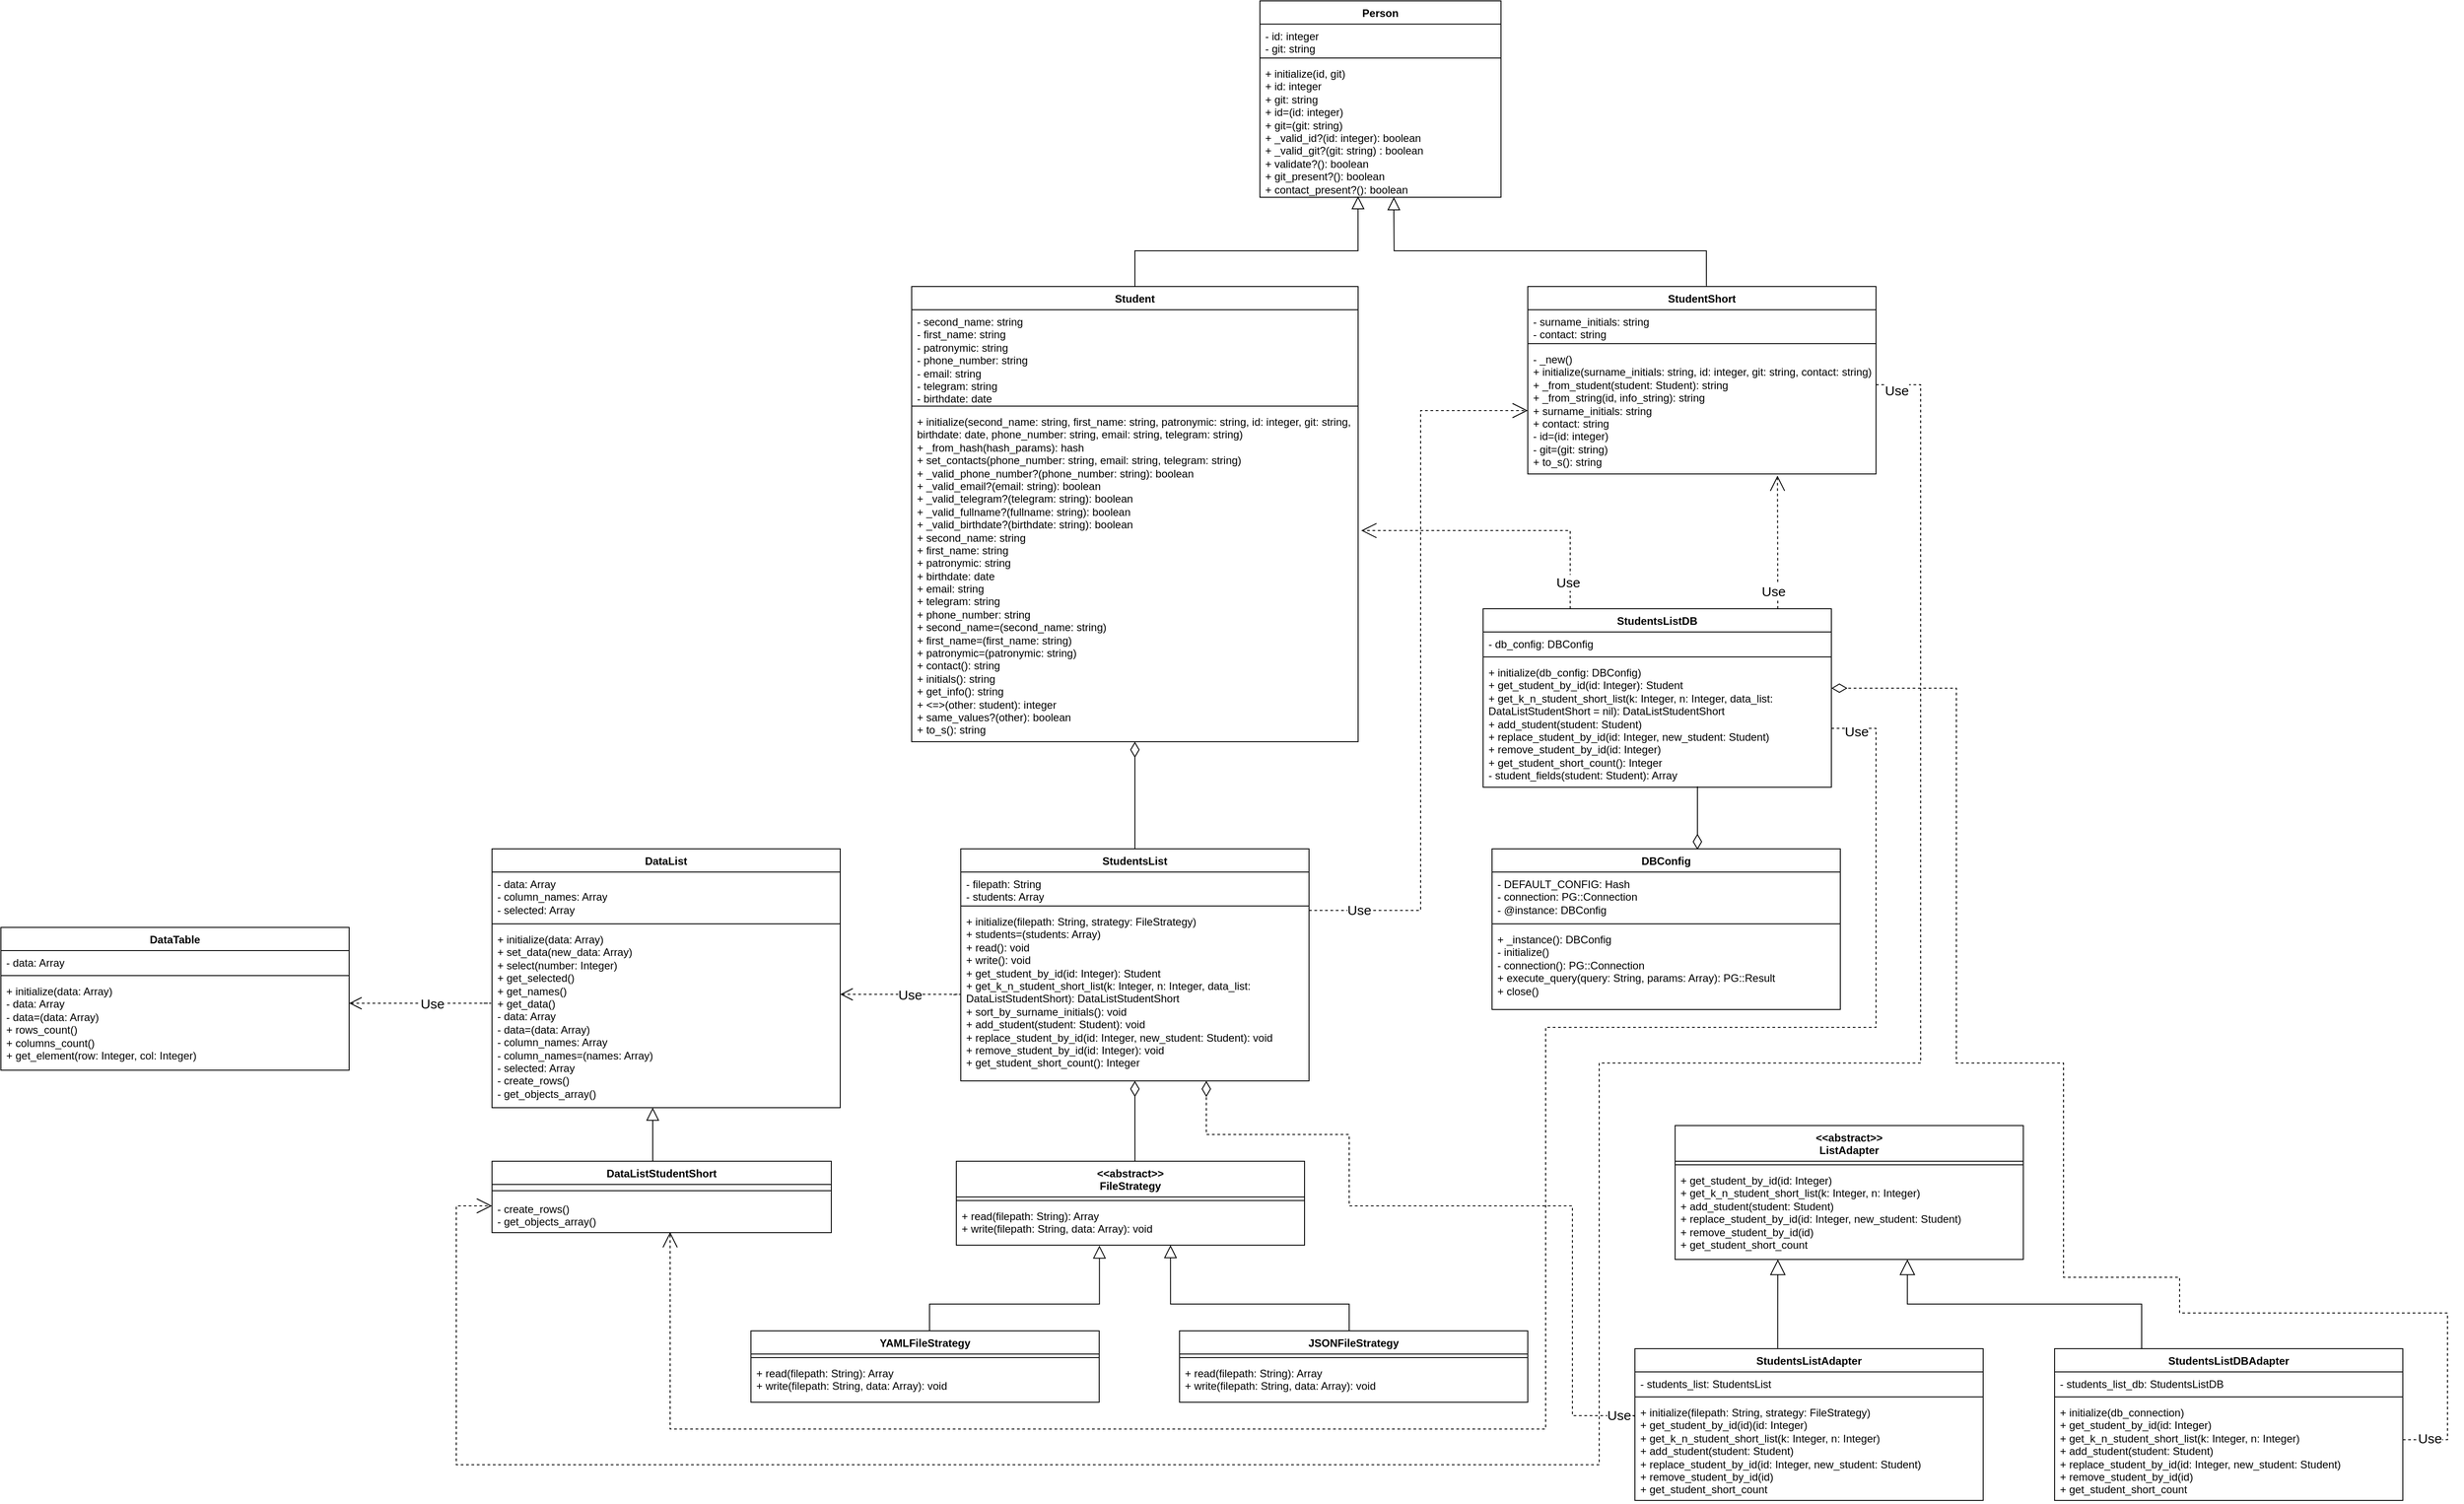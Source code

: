 <mxfile version="25.0.3">
  <diagram id="C5RBs43oDa-KdzZeNtuy" name="Page-1">
    <mxGraphModel dx="2835" dy="665" grid="1" gridSize="10" guides="1" tooltips="1" connect="1" arrows="1" fold="1" page="0" pageScale="1" pageWidth="827" pageHeight="1169" math="0" shadow="0">
      <root>
        <mxCell id="WIyWlLk6GJQsqaUBKTNV-0" />
        <mxCell id="WIyWlLk6GJQsqaUBKTNV-1" parent="WIyWlLk6GJQsqaUBKTNV-0" />
        <mxCell id="UYy0IO8UZ3iBlPB8nkJJ-14" value="Person" style="swimlane;fontStyle=1;align=center;verticalAlign=top;childLayout=stackLayout;horizontal=1;startSize=26;horizontalStack=0;resizeParent=1;resizeParentMax=0;resizeLast=0;collapsible=1;marginBottom=0;whiteSpace=wrap;html=1;" parent="WIyWlLk6GJQsqaUBKTNV-1" vertex="1">
          <mxGeometry x="-60" y="210" width="270" height="220" as="geometry" />
        </mxCell>
        <mxCell id="UYy0IO8UZ3iBlPB8nkJJ-15" value="- id: integer&lt;div&gt;- git: string&lt;/div&gt;" style="text;strokeColor=none;fillColor=none;align=left;verticalAlign=top;spacingLeft=4;spacingRight=4;overflow=hidden;rotatable=0;points=[[0,0.5],[1,0.5]];portConstraint=eastwest;whiteSpace=wrap;html=1;" parent="UYy0IO8UZ3iBlPB8nkJJ-14" vertex="1">
          <mxGeometry y="26" width="270" height="34" as="geometry" />
        </mxCell>
        <mxCell id="UYy0IO8UZ3iBlPB8nkJJ-16" value="" style="line;strokeWidth=1;fillColor=none;align=left;verticalAlign=middle;spacingTop=-1;spacingLeft=3;spacingRight=3;rotatable=0;labelPosition=right;points=[];portConstraint=eastwest;strokeColor=inherit;" parent="UYy0IO8UZ3iBlPB8nkJJ-14" vertex="1">
          <mxGeometry y="60" width="270" height="8" as="geometry" />
        </mxCell>
        <mxCell id="UYy0IO8UZ3iBlPB8nkJJ-17" value="+ initialize(id, git)&lt;br&gt;+ id: integer&lt;br&gt;+ git: string&lt;br&gt;&lt;div&gt;+ id=(id: integer)&lt;/div&gt;&lt;div&gt;+ git=(git: string)&lt;/div&gt;&lt;div&gt;+ _valid_id?(id: integer): boolean&lt;/div&gt;&lt;div&gt;+ _valid_git?(git: string) : boolean&lt;/div&gt;&lt;div&gt;+ validate?(): boolean&lt;/div&gt;&lt;div&gt;+ git_present?(): boolean&lt;br&gt;+ contact_present?(): boolean&lt;/div&gt;" style="text;strokeColor=none;fillColor=none;align=left;verticalAlign=top;spacingLeft=4;spacingRight=4;overflow=hidden;rotatable=0;points=[[0,0.5],[1,0.5]];portConstraint=eastwest;whiteSpace=wrap;html=1;" parent="UYy0IO8UZ3iBlPB8nkJJ-14" vertex="1">
          <mxGeometry y="68" width="270" height="152" as="geometry" />
        </mxCell>
        <mxCell id="UYy0IO8UZ3iBlPB8nkJJ-18" style="edgeStyle=orthogonalEdgeStyle;rounded=0;orthogonalLoop=1;jettySize=auto;html=1;exitX=0.5;exitY=0;exitDx=0;exitDy=0;endArrow=block;endFill=0;entryX=0.407;entryY=0.993;entryDx=0;entryDy=0;entryPerimeter=0;endSize=12;" parent="WIyWlLk6GJQsqaUBKTNV-1" source="UYy0IO8UZ3iBlPB8nkJJ-19" target="UYy0IO8UZ3iBlPB8nkJJ-17" edge="1">
          <mxGeometry relative="1" as="geometry">
            <mxPoint x="50" y="420" as="targetPoint" />
            <mxPoint x="-200" y="520" as="sourcePoint" />
            <Array as="points">
              <mxPoint x="-200" y="490" />
              <mxPoint x="50" y="490" />
            </Array>
          </mxGeometry>
        </mxCell>
        <mxCell id="UYy0IO8UZ3iBlPB8nkJJ-19" value="Student" style="swimlane;fontStyle=1;align=center;verticalAlign=top;childLayout=stackLayout;horizontal=1;startSize=26;horizontalStack=0;resizeParent=1;resizeParentMax=0;resizeLast=0;collapsible=1;marginBottom=0;whiteSpace=wrap;html=1;" parent="WIyWlLk6GJQsqaUBKTNV-1" vertex="1">
          <mxGeometry x="-450" y="530" width="500" height="510" as="geometry" />
        </mxCell>
        <mxCell id="UYy0IO8UZ3iBlPB8nkJJ-20" value="- second_name: string&lt;div&gt;- first_name: string&lt;br&gt;- patronymic: string&lt;/div&gt;&lt;div&gt;- phone_number: string&lt;/div&gt;&lt;div&gt;- email: string&lt;/div&gt;&lt;div&gt;- telegram: string&lt;/div&gt;&lt;div&gt;- birthdate: date&lt;/div&gt;" style="text;strokeColor=none;fillColor=none;align=left;verticalAlign=top;spacingLeft=4;spacingRight=4;overflow=hidden;rotatable=0;points=[[0,0.5],[1,0.5]];portConstraint=eastwest;whiteSpace=wrap;html=1;" parent="UYy0IO8UZ3iBlPB8nkJJ-19" vertex="1">
          <mxGeometry y="26" width="500" height="104" as="geometry" />
        </mxCell>
        <mxCell id="UYy0IO8UZ3iBlPB8nkJJ-21" value="" style="line;strokeWidth=1;fillColor=none;align=left;verticalAlign=middle;spacingTop=-1;spacingLeft=3;spacingRight=3;rotatable=0;labelPosition=right;points=[];portConstraint=eastwest;strokeColor=inherit;" parent="UYy0IO8UZ3iBlPB8nkJJ-19" vertex="1">
          <mxGeometry y="130" width="500" height="8" as="geometry" />
        </mxCell>
        <mxCell id="UYy0IO8UZ3iBlPB8nkJJ-22" value="+ initialize(second_name: string, first_name: string, patronymic: string, id: integer, git: string, birthdate: date, phone_number: string, email: string, telegram: string)&lt;div&gt;+ _from_hash(hash_params): hash&lt;br&gt;&lt;div&gt;+ set_contacts(phone_number: string, email: string, telegram: string)&lt;br&gt;+ _valid_phone_number?(phone_number: string): boolean&lt;br&gt;+ _valid_email?(email: string): boolean&lt;/div&gt;&lt;div&gt;+ _valid_telegram?(telegram: string): boolean&lt;/div&gt;&lt;div&gt;+ _valid_fullname?(fullname: string): boolean&lt;/div&gt;&lt;div&gt;+ _valid_birthdate?(birthdate: string): boolean&lt;/div&gt;&lt;div&gt;+ second_name: string&lt;/div&gt;&lt;div&gt;+ first_name: string&lt;br&gt;+ patronymic: string&lt;/div&gt;&lt;div&gt;+ birthdate: date&lt;/div&gt;&lt;div&gt;+ email: string&lt;/div&gt;&lt;div&gt;+ telegram: string&lt;br&gt;+ phone_number: string&lt;/div&gt;&lt;div&gt;&lt;div&gt;+ second_name=(second_name: string)&lt;/div&gt;&lt;div&gt;+ first_name=(first_name: string)&lt;br&gt;+ patronymic=(patronymic: string)&lt;/div&gt;+ contact(): string&lt;br&gt;+ initials(): string&lt;br&gt;+ get_info(): string&lt;/div&gt;&lt;div&gt;+ &amp;lt;=&amp;gt;(other: student): integer&lt;/div&gt;&lt;div&gt;+ same_values?(other): boolean&lt;/div&gt;&lt;div&gt;+ to_s(): string&lt;/div&gt;&lt;/div&gt;" style="text;strokeColor=none;fillColor=none;align=left;verticalAlign=top;spacingLeft=4;spacingRight=4;overflow=hidden;rotatable=0;points=[[0,0.5],[1,0.5]];portConstraint=eastwest;whiteSpace=wrap;html=1;" parent="UYy0IO8UZ3iBlPB8nkJJ-19" vertex="1">
          <mxGeometry y="138" width="500" height="372" as="geometry" />
        </mxCell>
        <mxCell id="UYy0IO8UZ3iBlPB8nkJJ-23" value="StudentShort" style="swimlane;fontStyle=1;align=center;verticalAlign=top;childLayout=stackLayout;horizontal=1;startSize=26;horizontalStack=0;resizeParent=1;resizeParentMax=0;resizeLast=0;collapsible=1;marginBottom=0;whiteSpace=wrap;html=1;" parent="WIyWlLk6GJQsqaUBKTNV-1" vertex="1">
          <mxGeometry x="240" y="530" width="390" height="210" as="geometry" />
        </mxCell>
        <mxCell id="UYy0IO8UZ3iBlPB8nkJJ-24" value="- surname_initials: string&lt;div&gt;- contact: string&lt;/div&gt;" style="text;strokeColor=none;fillColor=none;align=left;verticalAlign=top;spacingLeft=4;spacingRight=4;overflow=hidden;rotatable=0;points=[[0,0.5],[1,0.5]];portConstraint=eastwest;whiteSpace=wrap;html=1;" parent="UYy0IO8UZ3iBlPB8nkJJ-23" vertex="1">
          <mxGeometry y="26" width="390" height="34" as="geometry" />
        </mxCell>
        <mxCell id="UYy0IO8UZ3iBlPB8nkJJ-25" value="" style="line;strokeWidth=1;fillColor=none;align=left;verticalAlign=middle;spacingTop=-1;spacingLeft=3;spacingRight=3;rotatable=0;labelPosition=right;points=[];portConstraint=eastwest;strokeColor=inherit;" parent="UYy0IO8UZ3iBlPB8nkJJ-23" vertex="1">
          <mxGeometry y="60" width="390" height="8" as="geometry" />
        </mxCell>
        <mxCell id="UYy0IO8UZ3iBlPB8nkJJ-26" value="- _new()&lt;br&gt;+ initialize(surname_initials: string, id: integer, git: string, contact: string)&lt;div&gt;+ _from_student(student: Student): string&lt;/div&gt;&lt;div&gt;+ _from_string(id, info_string): string&lt;br&gt;+ surname_initials: string&lt;br&gt;+ contact: string&lt;/div&gt;&lt;div&gt;&lt;div&gt;- id=(id: integer)&lt;/div&gt;&lt;div&gt;- git=(git: string)&lt;/div&gt;&lt;/div&gt;&lt;div&gt;+ to_s(): string&lt;/div&gt;" style="text;strokeColor=none;fillColor=none;align=left;verticalAlign=top;spacingLeft=4;spacingRight=4;overflow=hidden;rotatable=0;points=[[0,0.5],[1,0.5]];portConstraint=eastwest;whiteSpace=wrap;html=1;" parent="UYy0IO8UZ3iBlPB8nkJJ-23" vertex="1">
          <mxGeometry y="68" width="390" height="142" as="geometry" />
        </mxCell>
        <mxCell id="UYy0IO8UZ3iBlPB8nkJJ-27" value="" style="endArrow=block;html=1;rounded=0;endFill=0;endSize=12;exitX=0.513;exitY=-0.003;exitDx=0;exitDy=0;exitPerimeter=0;" parent="WIyWlLk6GJQsqaUBKTNV-1" source="UYy0IO8UZ3iBlPB8nkJJ-23" edge="1">
          <mxGeometry width="50" height="50" relative="1" as="geometry">
            <mxPoint x="289.31" y="530" as="sourcePoint" />
            <mxPoint x="90" y="430" as="targetPoint" />
            <Array as="points">
              <mxPoint x="440" y="510" />
              <mxPoint x="440" y="490" />
              <mxPoint x="289.31" y="490" />
              <mxPoint x="90.31" y="490" />
              <mxPoint x="90" y="450" />
              <mxPoint x="90" y="430" />
            </Array>
          </mxGeometry>
        </mxCell>
        <mxCell id="UYy0IO8UZ3iBlPB8nkJJ-28" value="StudentsList" style="swimlane;fontStyle=1;align=center;verticalAlign=top;childLayout=stackLayout;horizontal=1;startSize=26;horizontalStack=0;resizeParent=1;resizeParentMax=0;resizeLast=0;collapsible=1;marginBottom=0;whiteSpace=wrap;html=1;" parent="WIyWlLk6GJQsqaUBKTNV-1" vertex="1">
          <mxGeometry x="-395" y="1160" width="390" height="260" as="geometry" />
        </mxCell>
        <mxCell id="UYy0IO8UZ3iBlPB8nkJJ-29" value="- filepath: String&lt;div&gt;- students: Array&lt;/div&gt;" style="text;strokeColor=none;fillColor=none;align=left;verticalAlign=top;spacingLeft=4;spacingRight=4;overflow=hidden;rotatable=0;points=[[0,0.5],[1,0.5]];portConstraint=eastwest;whiteSpace=wrap;html=1;" parent="UYy0IO8UZ3iBlPB8nkJJ-28" vertex="1">
          <mxGeometry y="26" width="390" height="34" as="geometry" />
        </mxCell>
        <mxCell id="UYy0IO8UZ3iBlPB8nkJJ-30" value="" style="line;strokeWidth=1;fillColor=none;align=left;verticalAlign=middle;spacingTop=-1;spacingLeft=3;spacingRight=3;rotatable=0;labelPosition=right;points=[];portConstraint=eastwest;strokeColor=inherit;" parent="UYy0IO8UZ3iBlPB8nkJJ-28" vertex="1">
          <mxGeometry y="60" width="390" height="8" as="geometry" />
        </mxCell>
        <mxCell id="UYy0IO8UZ3iBlPB8nkJJ-31" value="+ initialize(filepath: String, strategy: FileStrategy)&lt;div&gt;+ students=(students: Array)&lt;/div&gt;&lt;div&gt;+&amp;nbsp;&lt;span style=&quot;background-color: initial;&quot; class=&quot;hljs-title function_ invoke__&quot;&gt;read&lt;/span&gt;&lt;span style=&quot;background-color: initial;&quot;&gt;(): &lt;/span&gt;&lt;span style=&quot;background-color: initial;&quot; class=&quot;hljs-keyword&quot;&gt;void&lt;/span&gt;&lt;/div&gt;&lt;div&gt;+&amp;nbsp;&lt;span style=&quot;background-color: initial;&quot; class=&quot;hljs-title function_ invoke__&quot;&gt;write&lt;/span&gt;&lt;span style=&quot;background-color: initial;&quot;&gt;(): &lt;/span&gt;&lt;span style=&quot;background-color: initial;&quot; class=&quot;hljs-keyword&quot;&gt;void&lt;/span&gt;&lt;/div&gt;&lt;div&gt;+&amp;nbsp;&lt;span style=&quot;background-color: initial;&quot; class=&quot;hljs-title function_ invoke__&quot;&gt;get_student_by_id&lt;/span&gt;&lt;span style=&quot;background-color: initial;&quot;&gt;(&lt;/span&gt;&lt;span style=&quot;background-color: initial;&quot; class=&quot;hljs-attr&quot;&gt;id&lt;/span&gt;&lt;span style=&quot;background-color: initial;&quot;&gt;: Integer): Student&lt;/span&gt;&lt;/div&gt;&lt;div&gt;+&amp;nbsp;&lt;span style=&quot;background-color: initial;&quot; class=&quot;hljs-title function_ invoke__&quot;&gt;get_k_n_student_short_list&lt;/span&gt;&lt;span style=&quot;background-color: initial;&quot;&gt;(&lt;/span&gt;&lt;span style=&quot;background-color: initial;&quot; class=&quot;hljs-attr&quot;&gt;k&lt;/span&gt;&lt;span style=&quot;background-color: initial;&quot;&gt;: Integer, &lt;/span&gt;&lt;span style=&quot;background-color: initial;&quot; class=&quot;hljs-attr&quot;&gt;n&lt;/span&gt;&lt;span style=&quot;background-color: initial;&quot;&gt;: Integer, &lt;/span&gt;&lt;span style=&quot;background-color: initial;&quot; class=&quot;hljs-attr&quot;&gt;data_list&lt;/span&gt;&lt;span style=&quot;background-color: initial;&quot;&gt;: DataListStudentShort): DataListStudentShort&lt;/span&gt;&lt;/div&gt;&lt;div&gt;+ &lt;span class=&quot;hljs-title function_ invoke__&quot;&gt;sort_by_surname_initials&lt;/span&gt;(): &lt;span class=&quot;hljs-keyword&quot;&gt;void&lt;/span&gt;&lt;/div&gt;&lt;div&gt;+ &lt;span class=&quot;hljs-title function_ invoke__&quot;&gt;add_student&lt;/span&gt;(&lt;span class=&quot;hljs-attr&quot;&gt;student&lt;/span&gt;: Student): &lt;span class=&quot;hljs-keyword&quot;&gt;void&lt;/span&gt;&lt;/div&gt;&lt;div&gt;+ &lt;span class=&quot;hljs-title function_ invoke__&quot;&gt;replace_student_by_id&lt;/span&gt;(&lt;span class=&quot;hljs-attr&quot;&gt;id&lt;/span&gt;: Integer, &lt;span class=&quot;hljs-attr&quot;&gt;new_student&lt;/span&gt;: Student): &lt;span class=&quot;hljs-keyword&quot;&gt;void&lt;/span&gt;&lt;/div&gt;&lt;div&gt;+ &lt;span class=&quot;hljs-title function_ invoke__&quot;&gt;remove_student_by_id&lt;/span&gt;(&lt;span class=&quot;hljs-attr&quot;&gt;id&lt;/span&gt;: Integer): &lt;span class=&quot;hljs-keyword&quot;&gt;void&lt;/span&gt;&lt;/div&gt;&lt;div&gt;+ &lt;span class=&quot;hljs-title function_ invoke__&quot;&gt;get_student_short_count&lt;/span&gt;(): Integer&lt;/div&gt;" style="text;strokeColor=none;fillColor=none;align=left;verticalAlign=top;spacingLeft=4;spacingRight=4;overflow=hidden;rotatable=0;points=[[0,0.5],[1,0.5]];portConstraint=eastwest;whiteSpace=wrap;html=1;" parent="UYy0IO8UZ3iBlPB8nkJJ-28" vertex="1">
          <mxGeometry y="68" width="390" height="192" as="geometry" />
        </mxCell>
        <mxCell id="UYy0IO8UZ3iBlPB8nkJJ-32" style="edgeStyle=orthogonalEdgeStyle;rounded=0;orthogonalLoop=1;jettySize=auto;html=1;endArrow=diamondThin;endFill=0;endSize=15;startSize=6;entryX=0.498;entryY=0.991;entryDx=0;entryDy=0;entryPerimeter=0;exitX=0.5;exitY=0;exitDx=0;exitDy=0;" parent="WIyWlLk6GJQsqaUBKTNV-1" source="UYy0IO8UZ3iBlPB8nkJJ-28" edge="1">
          <mxGeometry relative="1" as="geometry">
            <mxPoint x="-200" y="1170" as="sourcePoint" />
            <mxPoint x="-200" y="1040" as="targetPoint" />
            <Array as="points" />
          </mxGeometry>
        </mxCell>
        <mxCell id="UYy0IO8UZ3iBlPB8nkJJ-33" style="edgeStyle=orthogonalEdgeStyle;rounded=0;orthogonalLoop=1;jettySize=auto;html=1;startArrow=none;startFill=0;dashed=1;endSize=15;endArrow=open;endFill=0;" parent="WIyWlLk6GJQsqaUBKTNV-1" target="UYy0IO8UZ3iBlPB8nkJJ-26" edge="1">
          <mxGeometry relative="1" as="geometry">
            <Array as="points">
              <mxPoint x="120" y="1229" />
              <mxPoint x="120" y="669" />
            </Array>
            <mxPoint x="-5" y="1229" as="sourcePoint" />
            <mxPoint x="185" y="960" as="targetPoint" />
          </mxGeometry>
        </mxCell>
        <mxCell id="UYy0IO8UZ3iBlPB8nkJJ-34" value="&lt;font style=&quot;font-size: 15px;&quot;&gt;Use&lt;/font&gt;" style="edgeLabel;html=1;align=center;verticalAlign=middle;resizable=0;points=[];" parent="UYy0IO8UZ3iBlPB8nkJJ-33" vertex="1" connectable="0">
          <mxGeometry x="-0.797" y="2" relative="1" as="geometry">
            <mxPoint x="-26" y="1" as="offset" />
          </mxGeometry>
        </mxCell>
        <mxCell id="UYy0IO8UZ3iBlPB8nkJJ-35" style="edgeStyle=orthogonalEdgeStyle;rounded=0;orthogonalLoop=1;jettySize=auto;html=1;endArrow=none;endFill=0;endSize=15;dashed=1;startArrow=open;startFill=0;startSize=12;" parent="WIyWlLk6GJQsqaUBKTNV-1" source="UYy0IO8UZ3iBlPB8nkJJ-37" edge="1">
          <mxGeometry relative="1" as="geometry">
            <mxPoint x="-930" y="1333" as="targetPoint" />
            <Array as="points">
              <mxPoint x="-921" y="1333" />
            </Array>
          </mxGeometry>
        </mxCell>
        <mxCell id="UYy0IO8UZ3iBlPB8nkJJ-36" value="&lt;font style=&quot;font-size: 15px;&quot;&gt;Use&lt;/font&gt;" style="edgeLabel;html=1;align=center;verticalAlign=middle;resizable=0;points=[];" parent="UYy0IO8UZ3iBlPB8nkJJ-35" vertex="1" connectable="0">
          <mxGeometry x="0.196" y="-4" relative="1" as="geometry">
            <mxPoint x="-8" y="-4" as="offset" />
          </mxGeometry>
        </mxCell>
        <mxCell id="UYy0IO8UZ3iBlPB8nkJJ-37" value="DataTable" style="swimlane;fontStyle=1;align=center;verticalAlign=top;childLayout=stackLayout;horizontal=1;startSize=26;horizontalStack=0;resizeParent=1;resizeParentMax=0;resizeLast=0;collapsible=1;marginBottom=0;whiteSpace=wrap;html=1;" parent="WIyWlLk6GJQsqaUBKTNV-1" vertex="1">
          <mxGeometry x="-1470" y="1248" width="390" height="160" as="geometry" />
        </mxCell>
        <mxCell id="UYy0IO8UZ3iBlPB8nkJJ-38" value="- data: Array" style="text;strokeColor=none;fillColor=none;align=left;verticalAlign=top;spacingLeft=4;spacingRight=4;overflow=hidden;rotatable=0;points=[[0,0.5],[1,0.5]];portConstraint=eastwest;whiteSpace=wrap;html=1;" parent="UYy0IO8UZ3iBlPB8nkJJ-37" vertex="1">
          <mxGeometry y="26" width="390" height="24" as="geometry" />
        </mxCell>
        <mxCell id="UYy0IO8UZ3iBlPB8nkJJ-39" value="" style="line;strokeWidth=1;fillColor=none;align=left;verticalAlign=middle;spacingTop=-1;spacingLeft=3;spacingRight=3;rotatable=0;labelPosition=right;points=[];portConstraint=eastwest;strokeColor=inherit;" parent="UYy0IO8UZ3iBlPB8nkJJ-37" vertex="1">
          <mxGeometry y="50" width="390" height="8" as="geometry" />
        </mxCell>
        <mxCell id="UYy0IO8UZ3iBlPB8nkJJ-40" value="+ initialize(data: Array)&lt;div&gt;- data: Array&lt;br&gt;&lt;div&gt;&lt;span class=&quot;hljs-operator&quot;&gt;-&lt;/span&gt; data&lt;span class=&quot;hljs-operator&quot;&gt;=&lt;/span&gt;(data: A&lt;span class=&quot;hljs-keyword&quot;&gt;rray&lt;/span&gt;)&lt;/div&gt;&lt;div&gt;&lt;span style=&quot;background-color: initial;&quot; class=&quot;hljs-operator&quot;&gt;+&lt;/span&gt;&lt;span style=&quot;background-color: initial;&quot;&gt; rows_count()&lt;/span&gt;&lt;/div&gt;&lt;div&gt;&lt;span style=&quot;background-color: initial;&quot; class=&quot;hljs-operator&quot;&gt;+&lt;/span&gt;&lt;span style=&quot;background-color: initial;&quot;&gt; columns_count()&lt;/span&gt;&lt;/div&gt;&lt;div&gt;+ get_element(row: Integer, col: Integer)&lt;/div&gt;&lt;/div&gt;" style="text;strokeColor=none;fillColor=none;align=left;verticalAlign=top;spacingLeft=4;spacingRight=4;overflow=hidden;rotatable=0;points=[[0,0.5],[1,0.5]];portConstraint=eastwest;whiteSpace=wrap;html=1;" parent="UYy0IO8UZ3iBlPB8nkJJ-37" vertex="1">
          <mxGeometry y="58" width="390" height="102" as="geometry" />
        </mxCell>
        <mxCell id="UYy0IO8UZ3iBlPB8nkJJ-41" value="DataList" style="swimlane;fontStyle=1;align=center;verticalAlign=top;childLayout=stackLayout;horizontal=1;startSize=26;horizontalStack=0;resizeParent=1;resizeParentMax=0;resizeLast=0;collapsible=1;marginBottom=0;whiteSpace=wrap;html=1;" parent="WIyWlLk6GJQsqaUBKTNV-1" vertex="1">
          <mxGeometry x="-920" y="1160" width="390" height="290" as="geometry" />
        </mxCell>
        <mxCell id="UYy0IO8UZ3iBlPB8nkJJ-42" value="- data: Array&lt;div&gt;- column_names: Array&lt;/div&gt;&lt;div&gt;- selected: Array&lt;/div&gt;" style="text;strokeColor=none;fillColor=none;align=left;verticalAlign=top;spacingLeft=4;spacingRight=4;overflow=hidden;rotatable=0;points=[[0,0.5],[1,0.5]];portConstraint=eastwest;whiteSpace=wrap;html=1;" parent="UYy0IO8UZ3iBlPB8nkJJ-41" vertex="1">
          <mxGeometry y="26" width="390" height="54" as="geometry" />
        </mxCell>
        <mxCell id="UYy0IO8UZ3iBlPB8nkJJ-43" value="" style="line;strokeWidth=1;fillColor=none;align=left;verticalAlign=middle;spacingTop=-1;spacingLeft=3;spacingRight=3;rotatable=0;labelPosition=right;points=[];portConstraint=eastwest;strokeColor=inherit;" parent="UYy0IO8UZ3iBlPB8nkJJ-41" vertex="1">
          <mxGeometry y="80" width="390" height="8" as="geometry" />
        </mxCell>
        <mxCell id="UYy0IO8UZ3iBlPB8nkJJ-44" value="+ initialize(data: Array)&lt;div&gt;&lt;span class=&quot;hljs-operator&quot;&gt;+&lt;/span&gt; set_data(new_data: &lt;span class=&quot;hljs-keyword&quot;&gt;Array&lt;/span&gt;)&lt;br&gt;&lt;div&gt;&lt;span style=&quot;background-color: initial;&quot;&gt;+ select(number: Integer)&lt;/span&gt;&lt;/div&gt;&lt;div&gt;&lt;span style=&quot;background-color: initial;&quot;&gt;+ get_selected()&lt;/span&gt;&lt;/div&gt;&lt;div&gt;+ get_names()&lt;span style=&quot;background-color: initial;&quot;&gt;&lt;/span&gt;&lt;/div&gt;&lt;div&gt;&lt;span style=&quot;background-color: initial;&quot;&gt;+ get_data()&lt;/span&gt;&lt;/div&gt;&lt;/div&gt;&lt;div&gt;&lt;span style=&quot;background-color: initial;&quot;&gt;- data: Array&lt;/span&gt;&lt;/div&gt;&lt;div&gt;- data=(data: Array)&lt;/div&gt;&lt;div&gt;- column_names: Array&lt;/div&gt;&lt;div&gt;- column_names=(names: Array)&lt;/div&gt;&lt;div&gt;- selected: Array&lt;/div&gt;&lt;div&gt;- create_rows()&lt;/div&gt;&lt;div&gt;- get_objects_array()&lt;/div&gt;&lt;div&gt;&lt;span style=&quot;background-color: initial;&quot;&gt;&lt;br&gt;&lt;/span&gt;&lt;/div&gt;" style="text;strokeColor=none;fillColor=none;align=left;verticalAlign=top;spacingLeft=4;spacingRight=4;overflow=hidden;rotatable=0;points=[[0,0.5],[1,0.5]];portConstraint=eastwest;whiteSpace=wrap;html=1;" parent="UYy0IO8UZ3iBlPB8nkJJ-41" vertex="1">
          <mxGeometry y="88" width="390" height="202" as="geometry" />
        </mxCell>
        <mxCell id="UYy0IO8UZ3iBlPB8nkJJ-45" value="DataListStudentShort" style="swimlane;fontStyle=1;align=center;verticalAlign=top;childLayout=stackLayout;horizontal=1;startSize=26;horizontalStack=0;resizeParent=1;resizeParentMax=0;resizeLast=0;collapsible=1;marginBottom=0;whiteSpace=wrap;html=1;" parent="WIyWlLk6GJQsqaUBKTNV-1" vertex="1">
          <mxGeometry x="-920" y="1510" width="380" height="80" as="geometry" />
        </mxCell>
        <mxCell id="UYy0IO8UZ3iBlPB8nkJJ-46" value="" style="line;strokeWidth=1;fillColor=none;align=left;verticalAlign=middle;spacingTop=-1;spacingLeft=3;spacingRight=3;rotatable=0;labelPosition=right;points=[];portConstraint=eastwest;strokeColor=inherit;" parent="UYy0IO8UZ3iBlPB8nkJJ-45" vertex="1">
          <mxGeometry y="26" width="380" height="14" as="geometry" />
        </mxCell>
        <mxCell id="UYy0IO8UZ3iBlPB8nkJJ-47" value="&lt;div&gt;- create_rows()&lt;/div&gt;&lt;div&gt;- get_objects_array()&lt;/div&gt;&lt;div&gt;&lt;span style=&quot;background-color: initial;&quot;&gt;&lt;br&gt;&lt;/span&gt;&lt;/div&gt;" style="text;strokeColor=none;fillColor=none;align=left;verticalAlign=top;spacingLeft=4;spacingRight=4;overflow=hidden;rotatable=0;points=[[0,0.5],[1,0.5]];portConstraint=eastwest;whiteSpace=wrap;html=1;" parent="UYy0IO8UZ3iBlPB8nkJJ-45" vertex="1">
          <mxGeometry y="40" width="380" height="40" as="geometry" />
        </mxCell>
        <mxCell id="UYy0IO8UZ3iBlPB8nkJJ-48" style="edgeStyle=orthogonalEdgeStyle;rounded=0;orthogonalLoop=1;jettySize=auto;html=1;endArrow=block;endFill=0;endSize=12;" parent="WIyWlLk6GJQsqaUBKTNV-1" edge="1">
          <mxGeometry relative="1" as="geometry">
            <Array as="points">
              <mxPoint x="-740" y="1480" />
              <mxPoint x="-740" y="1480" />
            </Array>
            <mxPoint x="-740" y="1510" as="sourcePoint" />
            <mxPoint x="-740" y="1450" as="targetPoint" />
          </mxGeometry>
        </mxCell>
        <mxCell id="UYy0IO8UZ3iBlPB8nkJJ-53" style="edgeStyle=orthogonalEdgeStyle;rounded=0;orthogonalLoop=1;jettySize=auto;html=1;endArrow=none;endFill=0;endSize=15;dashed=1;startArrow=open;startFill=0;startSize=12;" parent="WIyWlLk6GJQsqaUBKTNV-1" edge="1">
          <mxGeometry relative="1" as="geometry">
            <mxPoint x="-404" y="1323.47" as="targetPoint" />
            <Array as="points">
              <mxPoint x="-395" y="1323.47" />
            </Array>
            <mxPoint x="-530" y="1323" as="sourcePoint" />
          </mxGeometry>
        </mxCell>
        <mxCell id="UYy0IO8UZ3iBlPB8nkJJ-54" value="&lt;font style=&quot;font-size: 15px;&quot;&gt;Use&lt;/font&gt;" style="edgeLabel;html=1;align=center;verticalAlign=middle;resizable=0;points=[];" parent="UYy0IO8UZ3iBlPB8nkJJ-53" vertex="1" connectable="0">
          <mxGeometry x="0.196" y="-4" relative="1" as="geometry">
            <mxPoint x="-8" y="-4" as="offset" />
          </mxGeometry>
        </mxCell>
        <mxCell id="UYy0IO8UZ3iBlPB8nkJJ-55" style="edgeStyle=orthogonalEdgeStyle;rounded=0;orthogonalLoop=1;jettySize=auto;html=1;entryX=0.615;entryY=1;entryDx=0;entryDy=0;entryPerimeter=0;endArrow=block;endFill=0;endSize=12;" parent="WIyWlLk6GJQsqaUBKTNV-1" target="UYy0IO8UZ3iBlPB8nkJJ-65" edge="1">
          <mxGeometry relative="1" as="geometry">
            <mxPoint x="-160" y="1610" as="targetPoint" />
            <Array as="points">
              <mxPoint x="40" y="1670" />
              <mxPoint x="-160" y="1670" />
            </Array>
            <mxPoint x="40" y="1710" as="sourcePoint" />
          </mxGeometry>
        </mxCell>
        <mxCell id="UYy0IO8UZ3iBlPB8nkJJ-56" value="JSONFileStrategy" style="swimlane;fontStyle=1;align=center;verticalAlign=top;childLayout=stackLayout;horizontal=1;startSize=26;horizontalStack=0;resizeParent=1;resizeParentMax=0;resizeLast=0;collapsible=1;marginBottom=0;whiteSpace=wrap;html=1;" parent="WIyWlLk6GJQsqaUBKTNV-1" vertex="1">
          <mxGeometry x="-150" y="1700" width="390" height="80" as="geometry" />
        </mxCell>
        <mxCell id="UYy0IO8UZ3iBlPB8nkJJ-57" value="" style="line;strokeWidth=1;fillColor=none;align=left;verticalAlign=middle;spacingTop=-1;spacingLeft=3;spacingRight=3;rotatable=0;labelPosition=right;points=[];portConstraint=eastwest;strokeColor=inherit;" parent="UYy0IO8UZ3iBlPB8nkJJ-56" vertex="1">
          <mxGeometry y="26" width="390" height="8" as="geometry" />
        </mxCell>
        <mxCell id="UYy0IO8UZ3iBlPB8nkJJ-58" value="+ read(filepath: String): Array&lt;div&gt;+ write(filepath: String, data: Array): void&lt;/div&gt;" style="text;strokeColor=none;fillColor=none;align=left;verticalAlign=top;spacingLeft=4;spacingRight=4;overflow=hidden;rotatable=0;points=[[0,0.5],[1,0.5]];portConstraint=eastwest;whiteSpace=wrap;html=1;" parent="UYy0IO8UZ3iBlPB8nkJJ-56" vertex="1">
          <mxGeometry y="34" width="390" height="46" as="geometry" />
        </mxCell>
        <mxCell id="UYy0IO8UZ3iBlPB8nkJJ-59" style="edgeStyle=orthogonalEdgeStyle;rounded=0;orthogonalLoop=1;jettySize=auto;html=1;endArrow=block;endFill=0;endSize=12;entryX=0.411;entryY=1.01;entryDx=0;entryDy=0;entryPerimeter=0;" parent="WIyWlLk6GJQsqaUBKTNV-1" target="UYy0IO8UZ3iBlPB8nkJJ-65" edge="1">
          <mxGeometry relative="1" as="geometry">
            <mxPoint x="-240" y="1590" as="targetPoint" />
            <Array as="points">
              <mxPoint x="-430" y="1710" />
              <mxPoint x="-430" y="1670" />
              <mxPoint x="-240" y="1670" />
            </Array>
            <mxPoint x="-440" y="1710" as="sourcePoint" />
          </mxGeometry>
        </mxCell>
        <mxCell id="UYy0IO8UZ3iBlPB8nkJJ-60" value="YAMLFileStrategy" style="swimlane;fontStyle=1;align=center;verticalAlign=top;childLayout=stackLayout;horizontal=1;startSize=26;horizontalStack=0;resizeParent=1;resizeParentMax=0;resizeLast=0;collapsible=1;marginBottom=0;whiteSpace=wrap;html=1;" parent="WIyWlLk6GJQsqaUBKTNV-1" vertex="1">
          <mxGeometry x="-630" y="1700" width="390" height="80" as="geometry" />
        </mxCell>
        <mxCell id="UYy0IO8UZ3iBlPB8nkJJ-61" value="" style="line;strokeWidth=1;fillColor=none;align=left;verticalAlign=middle;spacingTop=-1;spacingLeft=3;spacingRight=3;rotatable=0;labelPosition=right;points=[];portConstraint=eastwest;strokeColor=inherit;" parent="UYy0IO8UZ3iBlPB8nkJJ-60" vertex="1">
          <mxGeometry y="26" width="390" height="8" as="geometry" />
        </mxCell>
        <mxCell id="UYy0IO8UZ3iBlPB8nkJJ-62" value="+ read(filepath: String): Array&lt;div&gt;+ write(filepath: String, data: Array): void&lt;/div&gt;" style="text;strokeColor=none;fillColor=none;align=left;verticalAlign=top;spacingLeft=4;spacingRight=4;overflow=hidden;rotatable=0;points=[[0,0.5],[1,0.5]];portConstraint=eastwest;whiteSpace=wrap;html=1;" parent="UYy0IO8UZ3iBlPB8nkJJ-60" vertex="1">
          <mxGeometry y="34" width="390" height="46" as="geometry" />
        </mxCell>
        <mxCell id="UYy0IO8UZ3iBlPB8nkJJ-63" value="&lt;div&gt;&amp;lt;&amp;lt;abstract&amp;gt;&amp;gt;&lt;/div&gt;FileStrategy" style="swimlane;fontStyle=1;align=center;verticalAlign=top;childLayout=stackLayout;horizontal=1;startSize=40;horizontalStack=0;resizeParent=1;resizeParentMax=0;resizeLast=0;collapsible=1;marginBottom=0;whiteSpace=wrap;html=1;" parent="WIyWlLk6GJQsqaUBKTNV-1" vertex="1">
          <mxGeometry x="-400" y="1510" width="390" height="94" as="geometry" />
        </mxCell>
        <mxCell id="UYy0IO8UZ3iBlPB8nkJJ-64" value="" style="line;strokeWidth=1;fillColor=none;align=left;verticalAlign=middle;spacingTop=-1;spacingLeft=3;spacingRight=3;rotatable=0;labelPosition=right;points=[];portConstraint=eastwest;strokeColor=inherit;" parent="UYy0IO8UZ3iBlPB8nkJJ-63" vertex="1">
          <mxGeometry y="40" width="390" height="8" as="geometry" />
        </mxCell>
        <mxCell id="UYy0IO8UZ3iBlPB8nkJJ-65" value="+ read(filepath: String): Array&lt;div&gt;+ write(filepath: String, data: Array): void&lt;/div&gt;" style="text;strokeColor=none;fillColor=none;align=left;verticalAlign=top;spacingLeft=4;spacingRight=4;overflow=hidden;rotatable=0;points=[[0,0.5],[1,0.5]];portConstraint=eastwest;whiteSpace=wrap;html=1;" parent="UYy0IO8UZ3iBlPB8nkJJ-63" vertex="1">
          <mxGeometry y="48" width="390" height="46" as="geometry" />
        </mxCell>
        <mxCell id="UYy0IO8UZ3iBlPB8nkJJ-66" style="edgeStyle=orthogonalEdgeStyle;rounded=0;orthogonalLoop=1;jettySize=auto;html=1;startArrow=diamondThin;startFill=0;endArrow=none;endFill=0;endSize=6;startSize=15;exitX=0.5;exitY=1;exitDx=0;exitDy=0;entryX=0.513;entryY=0;entryDx=0;entryDy=0;entryPerimeter=0;" parent="WIyWlLk6GJQsqaUBKTNV-1" source="UYy0IO8UZ3iBlPB8nkJJ-28" target="UYy0IO8UZ3iBlPB8nkJJ-63" edge="1">
          <mxGeometry relative="1" as="geometry">
            <mxPoint x="-200" y="1430" as="sourcePoint" />
            <mxPoint x="-220" y="1500" as="targetPoint" />
            <Array as="points" />
          </mxGeometry>
        </mxCell>
        <mxCell id="UYy0IO8UZ3iBlPB8nkJJ-67" style="edgeStyle=orthogonalEdgeStyle;rounded=0;orthogonalLoop=1;jettySize=auto;html=1;endSize=15;endArrow=open;endFill=0;dashed=1;entryX=1.007;entryY=0.364;entryDx=0;entryDy=0;entryPerimeter=0;exitX=0.25;exitY=0;exitDx=0;exitDy=0;" parent="WIyWlLk6GJQsqaUBKTNV-1" source="UYy0IO8UZ3iBlPB8nkJJ-68" target="UYy0IO8UZ3iBlPB8nkJJ-22" edge="1">
          <mxGeometry relative="1" as="geometry">
            <mxPoint x="360" y="890" as="sourcePoint" />
            <mxPoint x="180" y="803" as="targetPoint" />
            <Array as="points">
              <mxPoint x="288" y="803" />
            </Array>
          </mxGeometry>
        </mxCell>
        <mxCell id="UYy0IO8UZ3iBlPB8nkJJ-68" value="StudentsListDB" style="swimlane;fontStyle=1;align=center;verticalAlign=top;childLayout=stackLayout;horizontal=1;startSize=26;horizontalStack=0;resizeParent=1;resizeParentMax=0;resizeLast=0;collapsible=1;marginBottom=0;whiteSpace=wrap;html=1;" parent="WIyWlLk6GJQsqaUBKTNV-1" vertex="1">
          <mxGeometry x="190" y="891" width="390" height="200" as="geometry" />
        </mxCell>
        <mxCell id="UYy0IO8UZ3iBlPB8nkJJ-69" value="- db_config: DBConfig" style="text;strokeColor=none;fillColor=none;align=left;verticalAlign=top;spacingLeft=4;spacingRight=4;overflow=hidden;rotatable=0;points=[[0,0.5],[1,0.5]];portConstraint=eastwest;whiteSpace=wrap;html=1;" parent="UYy0IO8UZ3iBlPB8nkJJ-68" vertex="1">
          <mxGeometry y="26" width="390" height="24" as="geometry" />
        </mxCell>
        <mxCell id="UYy0IO8UZ3iBlPB8nkJJ-70" value="" style="line;strokeWidth=1;fillColor=none;align=left;verticalAlign=middle;spacingTop=-1;spacingLeft=3;spacingRight=3;rotatable=0;labelPosition=right;points=[];portConstraint=eastwest;strokeColor=inherit;" parent="UYy0IO8UZ3iBlPB8nkJJ-68" vertex="1">
          <mxGeometry y="50" width="390" height="8" as="geometry" />
        </mxCell>
        <mxCell id="UYy0IO8UZ3iBlPB8nkJJ-71" value="&lt;span class=&quot;hljs-addition&quot;&gt;+ initialize(db_config: DBConfig)&lt;/span&gt;&amp;nbsp;&lt;div&gt;&lt;span class=&quot;hljs-addition&quot;&gt;+ get_student_by_id(id: Integer): Student&lt;/span&gt;&amp;nbsp;&lt;/div&gt;&lt;div&gt;&lt;span class=&quot;hljs-addition&quot;&gt;+ get_k_n_student_short_list(k: Integer, n: Integer, data_list: DataListStudentShort = nil): DataListStudentShort&lt;/span&gt;&amp;nbsp;&lt;/div&gt;&lt;div&gt;&lt;span class=&quot;hljs-addition&quot;&gt;+ add_student(student: Student)&lt;/span&gt;&amp;nbsp;&lt;/div&gt;&lt;div&gt;&lt;span class=&quot;hljs-addition&quot;&gt;+ replace_student_by_id(id: Integer, new_student: Student)&lt;/span&gt;&amp;nbsp;&lt;/div&gt;&lt;div&gt;&lt;span class=&quot;hljs-addition&quot;&gt;+ remove_student_by_id(id: Integer)&lt;/span&gt;&amp;nbsp;&lt;/div&gt;&lt;div&gt;&lt;span class=&quot;hljs-addition&quot;&gt;+ get_student_short_count(): Integer&lt;/span&gt;&lt;br&gt;&lt;span class=&quot;hljs-deletion&quot;&gt;- student_fields(student: Student): Array&lt;/span&gt;&lt;/div&gt;" style="text;strokeColor=none;fillColor=none;align=left;verticalAlign=top;spacingLeft=4;spacingRight=4;overflow=hidden;rotatable=0;points=[[0,0.5],[1,0.5]];portConstraint=eastwest;whiteSpace=wrap;html=1;" parent="UYy0IO8UZ3iBlPB8nkJJ-68" vertex="1">
          <mxGeometry y="58" width="390" height="142" as="geometry" />
        </mxCell>
        <mxCell id="UYy0IO8UZ3iBlPB8nkJJ-72" value="DBConfig" style="swimlane;fontStyle=1;align=center;verticalAlign=top;childLayout=stackLayout;horizontal=1;startSize=26;horizontalStack=0;resizeParent=1;resizeParentMax=0;resizeLast=0;collapsible=1;marginBottom=0;whiteSpace=wrap;html=1;" parent="WIyWlLk6GJQsqaUBKTNV-1" vertex="1">
          <mxGeometry x="200" y="1160" width="390" height="180" as="geometry" />
        </mxCell>
        <mxCell id="UYy0IO8UZ3iBlPB8nkJJ-73" value="&lt;span class=&quot;hljs-deletion&quot;&gt;- DEFAULT_CONFIG: Hash&amp;nbsp;&lt;/span&gt;&lt;br&gt;&lt;span class=&quot;hljs-deletion&quot;&gt;- connection: PG::Connection&lt;/span&gt;&lt;br&gt;&lt;span class=&quot;hljs-deletion&quot;&gt;- @instance: DBConfig&lt;/span&gt;" style="text;strokeColor=none;fillColor=none;align=left;verticalAlign=top;spacingLeft=4;spacingRight=4;overflow=hidden;rotatable=0;points=[[0,0.5],[1,0.5]];portConstraint=eastwest;whiteSpace=wrap;html=1;" parent="UYy0IO8UZ3iBlPB8nkJJ-72" vertex="1">
          <mxGeometry y="26" width="390" height="54" as="geometry" />
        </mxCell>
        <mxCell id="UYy0IO8UZ3iBlPB8nkJJ-74" value="" style="line;strokeWidth=1;fillColor=none;align=left;verticalAlign=middle;spacingTop=-1;spacingLeft=3;spacingRight=3;rotatable=0;labelPosition=right;points=[];portConstraint=eastwest;strokeColor=inherit;" parent="UYy0IO8UZ3iBlPB8nkJJ-72" vertex="1">
          <mxGeometry y="80" width="390" height="8" as="geometry" />
        </mxCell>
        <mxCell id="UYy0IO8UZ3iBlPB8nkJJ-75" value="&lt;span class=&quot;hljs-addition&quot;&gt;+ _instance(): DBConfig&lt;/span&gt;&lt;br&gt;&lt;span class=&quot;hljs-deletion&quot;&gt;- initialize()&lt;/span&gt;&lt;br&gt;&lt;span class=&quot;hljs-deletion&quot;&gt;- connection(): PG::Connection&lt;/span&gt;&lt;br&gt;&lt;span class=&quot;hljs-addition&quot;&gt;+ execute_query(query: String, params: Array): PG::Result&lt;/span&gt;&lt;br&gt;&lt;span class=&quot;hljs-addition&quot;&gt;+ close()&lt;/span&gt;" style="text;strokeColor=none;fillColor=none;align=left;verticalAlign=top;spacingLeft=4;spacingRight=4;overflow=hidden;rotatable=0;points=[[0,0.5],[1,0.5]];portConstraint=eastwest;whiteSpace=wrap;html=1;" parent="UYy0IO8UZ3iBlPB8nkJJ-72" vertex="1">
          <mxGeometry y="88" width="390" height="92" as="geometry" />
        </mxCell>
        <mxCell id="UYy0IO8UZ3iBlPB8nkJJ-76" style="edgeStyle=orthogonalEdgeStyle;rounded=0;orthogonalLoop=1;jettySize=auto;html=1;endSize=15;endArrow=diamondThin;endFill=0;startSize=6;" parent="WIyWlLk6GJQsqaUBKTNV-1" edge="1">
          <mxGeometry relative="1" as="geometry">
            <mxPoint x="430" y="1090" as="sourcePoint" />
            <mxPoint x="430" y="1161" as="targetPoint" />
            <Array as="points">
              <mxPoint x="430" y="1161" />
            </Array>
          </mxGeometry>
        </mxCell>
        <mxCell id="UYy0IO8UZ3iBlPB8nkJJ-81" value="&lt;font style=&quot;font-size: 15px;&quot;&gt;Use&lt;/font&gt;" style="edgeLabel;html=1;align=center;verticalAlign=middle;resizable=0;points=[];" parent="WIyWlLk6GJQsqaUBKTNV-1" vertex="1" connectable="0">
          <mxGeometry x="459.997" y="880.008" as="geometry">
            <mxPoint x="-175" y="-19" as="offset" />
          </mxGeometry>
        </mxCell>
        <mxCell id="UYy0IO8UZ3iBlPB8nkJJ-82" style="edgeStyle=orthogonalEdgeStyle;rounded=0;orthogonalLoop=1;jettySize=auto;html=1;endSize=15;endArrow=open;endFill=0;dashed=1;" parent="WIyWlLk6GJQsqaUBKTNV-1" edge="1">
          <mxGeometry relative="1" as="geometry">
            <Array as="points">
              <mxPoint x="680" y="640" />
              <mxPoint x="680" y="1400" />
              <mxPoint x="320" y="1400" />
              <mxPoint x="320" y="1850" />
              <mxPoint x="-960" y="1850" />
              <mxPoint x="-960" y="1560" />
              <mxPoint x="-920" y="1560" />
            </Array>
            <mxPoint x="630" y="640" as="sourcePoint" />
            <mxPoint x="-920" y="1560" as="targetPoint" />
          </mxGeometry>
        </mxCell>
        <mxCell id="UYy0IO8UZ3iBlPB8nkJJ-83" value="&lt;font style=&quot;font-size: 15px;&quot;&gt;Use&lt;/font&gt;" style="edgeLabel;html=1;align=center;verticalAlign=middle;resizable=0;points=[];" parent="WIyWlLk6GJQsqaUBKTNV-1" vertex="1" connectable="0">
          <mxGeometry x="540.0" y="880.005" as="geometry">
            <mxPoint x="113" y="-234" as="offset" />
          </mxGeometry>
        </mxCell>
        <mxCell id="UYy0IO8UZ3iBlPB8nkJJ-84" style="edgeStyle=orthogonalEdgeStyle;rounded=0;orthogonalLoop=1;jettySize=auto;html=1;endSize=15;endArrow=open;endFill=0;dashed=1;entryX=0.525;entryY=0.985;entryDx=0;entryDy=0;entryPerimeter=0;elbow=vertical;" parent="WIyWlLk6GJQsqaUBKTNV-1" source="UYy0IO8UZ3iBlPB8nkJJ-71" target="UYy0IO8UZ3iBlPB8nkJJ-47" edge="1">
          <mxGeometry relative="1" as="geometry">
            <mxPoint x="-720" y="1660" as="targetPoint" />
            <Array as="points">
              <mxPoint x="630" y="1025" />
              <mxPoint x="630" y="1360" />
              <mxPoint x="260" y="1360" />
              <mxPoint x="260" y="1810" />
              <mxPoint x="-720" y="1810" />
            </Array>
            <mxPoint x="630" y="997" as="sourcePoint" />
          </mxGeometry>
        </mxCell>
        <mxCell id="UYy0IO8UZ3iBlPB8nkJJ-85" value="&lt;font style=&quot;font-size: 15px;&quot;&gt;Use&lt;/font&gt;" style="edgeLabel;html=1;align=center;verticalAlign=middle;resizable=0;points=[];" parent="UYy0IO8UZ3iBlPB8nkJJ-84" vertex="1" connectable="0">
          <mxGeometry x="-0.98" y="-3" relative="1" as="geometry">
            <mxPoint x="4" as="offset" />
          </mxGeometry>
        </mxCell>
        <mxCell id="UYy0IO8UZ3iBlPB8nkJJ-86" value="&lt;div&gt;&amp;lt;&amp;lt;abstract&amp;gt;&amp;gt;&lt;/div&gt;ListAdapter" style="swimlane;fontStyle=1;align=center;verticalAlign=top;childLayout=stackLayout;horizontal=1;startSize=40;horizontalStack=0;resizeParent=1;resizeParentMax=0;resizeLast=0;collapsible=1;marginBottom=0;whiteSpace=wrap;html=1;" parent="WIyWlLk6GJQsqaUBKTNV-1" vertex="1">
          <mxGeometry x="405" y="1470" width="390" height="150" as="geometry" />
        </mxCell>
        <mxCell id="UYy0IO8UZ3iBlPB8nkJJ-87" value="" style="line;strokeWidth=1;fillColor=none;align=left;verticalAlign=middle;spacingTop=-1;spacingLeft=3;spacingRight=3;rotatable=0;labelPosition=right;points=[];portConstraint=eastwest;strokeColor=inherit;" parent="UYy0IO8UZ3iBlPB8nkJJ-86" vertex="1">
          <mxGeometry y="40" width="390" height="8" as="geometry" />
        </mxCell>
        <mxCell id="UYy0IO8UZ3iBlPB8nkJJ-88" value="+ get_student_by_id(id: Integer)&lt;div&gt;+ get_k_n_student_short_list(k: Integer, n: Integer)&lt;/div&gt;&lt;div&gt;+ add_student(student: Student)&lt;/div&gt;&lt;div&gt;+ replace_student_by_id(id: Integer, new_student: Student)&lt;/div&gt;&lt;div&gt;+ remove_student_by_id(id)&lt;/div&gt;&lt;div&gt;+ get_student_short_count&lt;/div&gt;" style="text;strokeColor=none;fillColor=none;align=left;verticalAlign=top;spacingLeft=4;spacingRight=4;overflow=hidden;rotatable=0;points=[[0,0.5],[1,0.5]];portConstraint=eastwest;whiteSpace=wrap;html=1;" parent="UYy0IO8UZ3iBlPB8nkJJ-86" vertex="1">
          <mxGeometry y="48" width="390" height="102" as="geometry" />
        </mxCell>
        <mxCell id="UYy0IO8UZ3iBlPB8nkJJ-89" style="edgeStyle=orthogonalEdgeStyle;rounded=0;orthogonalLoop=1;jettySize=auto;html=1;endSize=15;endArrow=block;endFill=0;exitX=0.41;exitY=-0.004;exitDx=0;exitDy=0;exitPerimeter=0;entryX=0.295;entryY=1;entryDx=0;entryDy=0;entryPerimeter=0;" parent="WIyWlLk6GJQsqaUBKTNV-1" source="UYy0IO8UZ3iBlPB8nkJJ-91" target="UYy0IO8UZ3iBlPB8nkJJ-88" edge="1">
          <mxGeometry relative="1" as="geometry">
            <mxPoint x="505" y="1640" as="targetPoint" />
            <Array as="points" />
            <mxPoint x="310" y="1710" as="sourcePoint" />
          </mxGeometry>
        </mxCell>
        <mxCell id="UYy0IO8UZ3iBlPB8nkJJ-91" value="StudentsListAdapter" style="swimlane;fontStyle=1;align=center;verticalAlign=top;childLayout=stackLayout;horizontal=1;startSize=26;horizontalStack=0;resizeParent=1;resizeParentMax=0;resizeLast=0;collapsible=1;marginBottom=0;whiteSpace=wrap;html=1;" parent="WIyWlLk6GJQsqaUBKTNV-1" vertex="1">
          <mxGeometry x="360" y="1720" width="390" height="170" as="geometry" />
        </mxCell>
        <mxCell id="UYy0IO8UZ3iBlPB8nkJJ-92" value="- students_list: StudentsList      " style="text;strokeColor=none;fillColor=none;align=left;verticalAlign=top;spacingLeft=4;spacingRight=4;overflow=hidden;rotatable=0;points=[[0,0.5],[1,0.5]];portConstraint=eastwest;whiteSpace=wrap;html=1;" parent="UYy0IO8UZ3iBlPB8nkJJ-91" vertex="1">
          <mxGeometry y="26" width="390" height="24" as="geometry" />
        </mxCell>
        <mxCell id="UYy0IO8UZ3iBlPB8nkJJ-93" value="" style="line;strokeWidth=1;fillColor=none;align=left;verticalAlign=middle;spacingTop=-1;spacingLeft=3;spacingRight=3;rotatable=0;labelPosition=right;points=[];portConstraint=eastwest;strokeColor=inherit;" parent="UYy0IO8UZ3iBlPB8nkJJ-91" vertex="1">
          <mxGeometry y="50" width="390" height="8" as="geometry" />
        </mxCell>
        <mxCell id="UYy0IO8UZ3iBlPB8nkJJ-94" value="+ initialize(filepath: String, strategy: FileStrategy)&lt;div&gt;+ get_student_by_id(id)(id: Integer)&lt;div&gt;+ get_k_n_student_short_list(k: Integer, n: Integer)&lt;/div&gt;&lt;div&gt;+ add_student(student: Student)&lt;/div&gt;&lt;div&gt;+ replace_student_by_id(id: Integer, new_student: Student)&lt;/div&gt;&lt;div&gt;+ remove_student_by_id(id)&lt;/div&gt;&lt;div&gt;+ get_student_short_count&lt;/div&gt;&lt;/div&gt;" style="text;strokeColor=none;fillColor=none;align=left;verticalAlign=top;spacingLeft=4;spacingRight=4;overflow=hidden;rotatable=0;points=[[0,0.5],[1,0.5]];portConstraint=eastwest;whiteSpace=wrap;html=1;" parent="UYy0IO8UZ3iBlPB8nkJJ-91" vertex="1">
          <mxGeometry y="58" width="390" height="112" as="geometry" />
        </mxCell>
        <mxCell id="UYy0IO8UZ3iBlPB8nkJJ-95" value="StudentsListDBAdapter" style="swimlane;fontStyle=1;align=center;verticalAlign=top;childLayout=stackLayout;horizontal=1;startSize=26;horizontalStack=0;resizeParent=1;resizeParentMax=0;resizeLast=0;collapsible=1;marginBottom=0;whiteSpace=wrap;html=1;" parent="WIyWlLk6GJQsqaUBKTNV-1" vertex="1">
          <mxGeometry x="830" y="1720" width="390" height="170" as="geometry" />
        </mxCell>
        <mxCell id="UYy0IO8UZ3iBlPB8nkJJ-96" value="- students_list_db: StudentsListDB" style="text;strokeColor=none;fillColor=none;align=left;verticalAlign=top;spacingLeft=4;spacingRight=4;overflow=hidden;rotatable=0;points=[[0,0.5],[1,0.5]];portConstraint=eastwest;whiteSpace=wrap;html=1;" parent="UYy0IO8UZ3iBlPB8nkJJ-95" vertex="1">
          <mxGeometry y="26" width="390" height="24" as="geometry" />
        </mxCell>
        <mxCell id="UYy0IO8UZ3iBlPB8nkJJ-97" value="" style="line;strokeWidth=1;fillColor=none;align=left;verticalAlign=middle;spacingTop=-1;spacingLeft=3;spacingRight=3;rotatable=0;labelPosition=right;points=[];portConstraint=eastwest;strokeColor=inherit;" parent="UYy0IO8UZ3iBlPB8nkJJ-95" vertex="1">
          <mxGeometry y="50" width="390" height="8" as="geometry" />
        </mxCell>
        <mxCell id="UYy0IO8UZ3iBlPB8nkJJ-98" value="+ initialize(db_connection)&lt;div&gt;+ get_student_by_id(id: Integer)&lt;div&gt;+ get_k_n_student_short_list(k: Integer, n: Integer)&lt;/div&gt;&lt;div&gt;+ add_student(student: Student)&lt;/div&gt;&lt;div&gt;+ replace_student_by_id(id: Integer, new_student: Student)&lt;/div&gt;&lt;div&gt;+ remove_student_by_id(id)&lt;/div&gt;&lt;div&gt;+ get_student_short_count&lt;/div&gt;&lt;/div&gt;" style="text;strokeColor=none;fillColor=none;align=left;verticalAlign=top;spacingLeft=4;spacingRight=4;overflow=hidden;rotatable=0;points=[[0,0.5],[1,0.5]];portConstraint=eastwest;whiteSpace=wrap;html=1;" parent="UYy0IO8UZ3iBlPB8nkJJ-95" vertex="1">
          <mxGeometry y="58" width="390" height="112" as="geometry" />
        </mxCell>
        <mxCell id="UYy0IO8UZ3iBlPB8nkJJ-99" style="edgeStyle=orthogonalEdgeStyle;rounded=0;orthogonalLoop=1;jettySize=auto;html=1;entryX=0.667;entryY=1;entryDx=0;entryDy=0;entryPerimeter=0;endSize=15;endArrow=block;endFill=0;exitX=0.25;exitY=0;exitDx=0;exitDy=0;" parent="WIyWlLk6GJQsqaUBKTNV-1" source="UYy0IO8UZ3iBlPB8nkJJ-95" target="UYy0IO8UZ3iBlPB8nkJJ-88" edge="1">
          <mxGeometry relative="1" as="geometry">
            <Array as="points">
              <mxPoint x="928" y="1670" />
              <mxPoint x="665" y="1670" />
            </Array>
          </mxGeometry>
        </mxCell>
        <mxCell id="UYy0IO8UZ3iBlPB8nkJJ-101" style="edgeStyle=orthogonalEdgeStyle;rounded=0;orthogonalLoop=1;jettySize=auto;html=1;endSize=15;endArrow=open;endFill=0;dashed=1;entryX=0.717;entryY=1.013;entryDx=0;entryDy=0;entryPerimeter=0;" parent="WIyWlLk6GJQsqaUBKTNV-1" target="UYy0IO8UZ3iBlPB8nkJJ-26" edge="1">
          <mxGeometry relative="1" as="geometry">
            <mxPoint x="520" y="891" as="sourcePoint" />
            <mxPoint x="280" y="803" as="targetPoint" />
            <Array as="points">
              <mxPoint x="520" y="891" />
              <mxPoint x="520" y="803" />
            </Array>
          </mxGeometry>
        </mxCell>
        <mxCell id="UYy0IO8UZ3iBlPB8nkJJ-102" value="&lt;font style=&quot;font-size: 15px;&quot;&gt;Use&lt;/font&gt;" style="edgeLabel;html=1;align=center;verticalAlign=middle;resizable=0;points=[];" parent="WIyWlLk6GJQsqaUBKTNV-1" vertex="1" connectable="0">
          <mxGeometry x="689.997" y="890.008" as="geometry">
            <mxPoint x="-175" y="-19" as="offset" />
          </mxGeometry>
        </mxCell>
        <mxCell id="UYy0IO8UZ3iBlPB8nkJJ-103" style="edgeStyle=orthogonalEdgeStyle;rounded=0;orthogonalLoop=1;jettySize=auto;html=1;dashed=1;endArrow=diamondThin;endFill=0;strokeWidth=1;endSize=15;exitX=-0.002;exitY=0.162;exitDx=0;exitDy=0;exitPerimeter=0;" parent="WIyWlLk6GJQsqaUBKTNV-1" source="UYy0IO8UZ3iBlPB8nkJJ-94" edge="1">
          <mxGeometry relative="1" as="geometry">
            <mxPoint x="-120" y="1420" as="targetPoint" />
            <Array as="points">
              <mxPoint x="359" y="1795" />
              <mxPoint x="290" y="1795" />
              <mxPoint x="290" y="1560" />
              <mxPoint x="40" y="1560" />
              <mxPoint x="40" y="1480" />
              <mxPoint x="-120" y="1480" />
            </Array>
            <mxPoint x="730" y="1795" as="sourcePoint" />
          </mxGeometry>
        </mxCell>
        <mxCell id="UYy0IO8UZ3iBlPB8nkJJ-104" value="&lt;font style=&quot;font-size: 15px;&quot;&gt;Use&lt;/font&gt;" style="edgeLabel;html=1;align=center;verticalAlign=middle;resizable=0;points=[];" parent="UYy0IO8UZ3iBlPB8nkJJ-103" vertex="1" connectable="0">
          <mxGeometry x="-0.956" y="-1" relative="1" as="geometry">
            <mxPoint as="offset" />
          </mxGeometry>
        </mxCell>
        <mxCell id="UYy0IO8UZ3iBlPB8nkJJ-105" style="edgeStyle=orthogonalEdgeStyle;rounded=0;orthogonalLoop=1;jettySize=auto;html=1;dashed=1;endSize=15;endArrow=diamondThin;endFill=0;" parent="WIyWlLk6GJQsqaUBKTNV-1" target="UYy0IO8UZ3iBlPB8nkJJ-71" edge="1">
          <mxGeometry relative="1" as="geometry">
            <Array as="points">
              <mxPoint x="1270" y="1822" />
              <mxPoint x="1270" y="1680" />
              <mxPoint x="970" y="1680" />
              <mxPoint x="970" y="1640" />
              <mxPoint x="840" y="1640" />
              <mxPoint x="840" y="1400" />
              <mxPoint x="720" y="1400" />
              <mxPoint x="720" y="980" />
            </Array>
            <mxPoint x="1220" y="1822" as="sourcePoint" />
            <mxPoint x="800" y="1000" as="targetPoint" />
          </mxGeometry>
        </mxCell>
        <mxCell id="UYy0IO8UZ3iBlPB8nkJJ-106" value="&lt;font style=&quot;font-size: 15px;&quot;&gt;Use&lt;/font&gt;" style="edgeLabel;html=1;align=center;verticalAlign=middle;resizable=0;points=[];" parent="UYy0IO8UZ3iBlPB8nkJJ-105" vertex="1" connectable="0">
          <mxGeometry x="-0.962" y="3" relative="1" as="geometry">
            <mxPoint y="1" as="offset" />
          </mxGeometry>
        </mxCell>
      </root>
    </mxGraphModel>
  </diagram>
</mxfile>

